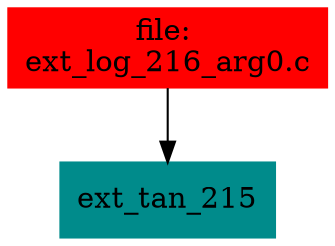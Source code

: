 digraph G {
node [shape=box]

0 [label="file: 
ext_log_216_arg0.c",color=red, style=filled]
1 [label="ext_tan_215",color=cyan4, style=filled]
0 -> 1


}

